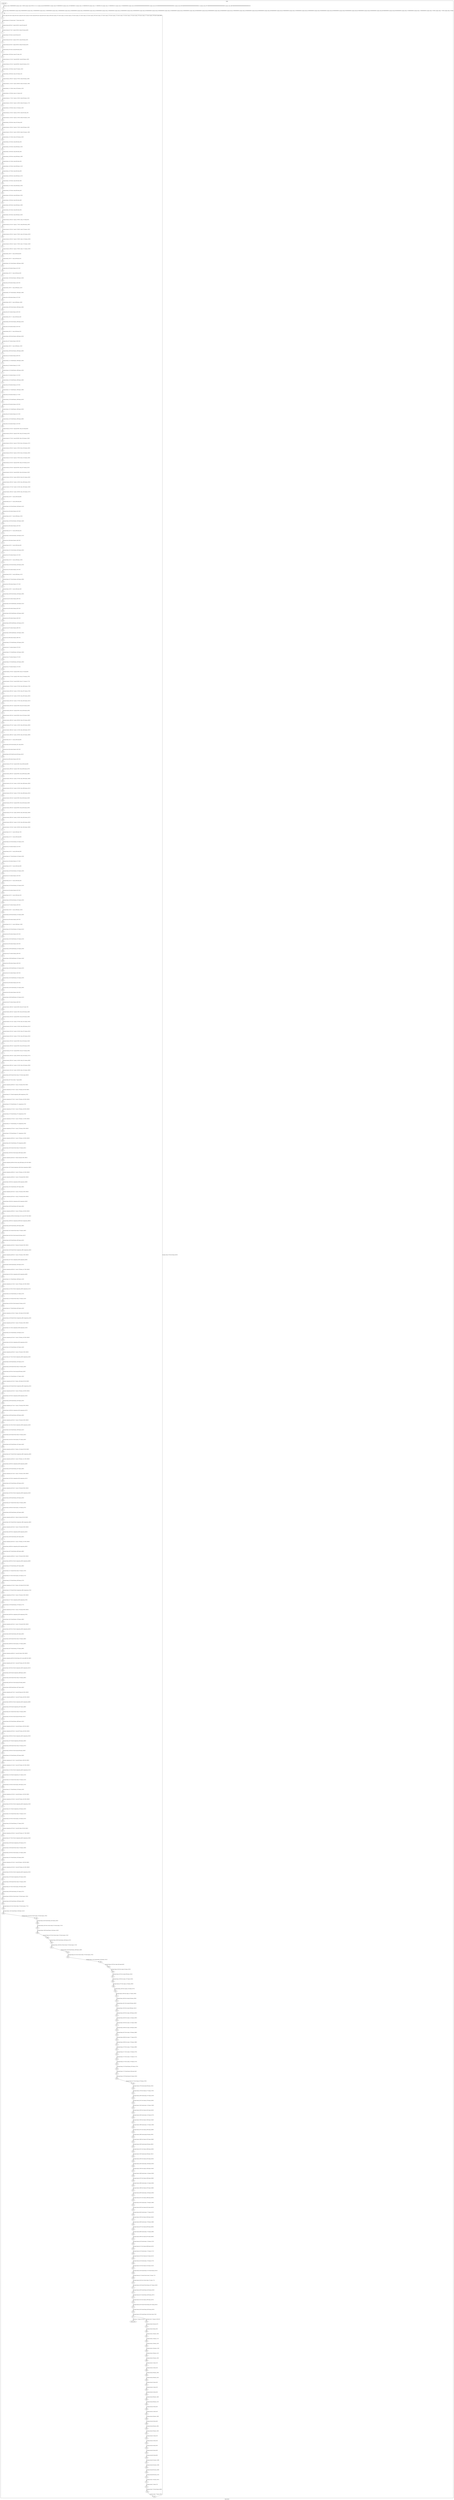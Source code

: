 digraph G {
label="Btor2XCFA";
subgraph cluster_0 {
label="main";
main_init[];
l1[];
l3[];
l4[];
l5[];
l6[];
l7[];
l8[];
l9[];
l10[];
l11[];
l12[];
l13[];
l14[];
l15[];
l16[];
l17[];
l18[];
l19[];
l20[];
l21[];
l22[];
l23[];
l24[];
l25[];
l26[];
l27[];
l28[];
l29[];
l30[];
l31[];
l32[];
l33[];
l34[];
l35[];
l36[];
l37[];
l38[];
l39[];
l40[];
l41[];
l42[];
l43[];
l44[];
l45[];
l46[];
l47[];
l48[];
l49[];
l50[];
l51[];
l52[];
l53[];
l54[];
l55[];
l56[];
l57[];
l58[];
l59[];
l60[];
l61[];
l62[];
l63[];
l64[];
l65[];
l66[];
l67[];
l68[];
l69[];
l70[];
l71[];
l72[];
l73[];
l74[];
l75[];
l76[];
l77[];
l78[];
l79[];
l80[];
l81[];
l82[];
l83[];
l84[];
l85[];
l86[];
l87[];
l88[];
l89[];
l90[];
l91[];
l92[];
l93[];
l94[];
l95[];
l96[];
l97[];
l98[];
l99[];
l100[];
l101[];
l102[];
l103[];
l104[];
l105[];
l106[];
l107[];
l108[];
l109[];
l110[];
l111[];
l112[];
l113[];
l114[];
l115[];
l116[];
l117[];
l118[];
l119[];
l120[];
l121[];
l122[];
l123[];
l124[];
l125[];
l126[];
l127[];
l128[];
l129[];
l130[];
l131[];
l132[];
l133[];
l134[];
l135[];
l136[];
l137[];
l138[];
l139[];
l140[];
l141[];
l142[];
l143[];
l144[];
l145[];
l146[];
l147[];
l148[];
l149[];
l150[];
l151[];
l152[];
l153[];
l154[];
l155[];
l156[];
l157[];
l158[];
l159[];
l160[];
l161[];
l162[];
l163[];
l164[];
l165[];
l166[];
l167[];
l168[];
l169[];
l170[];
l171[];
l172[];
l173[];
l174[];
l175[];
l176[];
l177[];
l178[];
l179[];
l180[];
l181[];
l182[];
l183[];
l184[];
l185[];
l186[];
l187[];
l188[];
l189[];
l190[];
l191[];
l192[];
l193[];
l194[];
l195[];
l196[];
l197[];
l198[];
l199[];
l200[];
l201[];
l202[];
l203[];
l204[];
l205[];
l206[];
l207[];
l208[];
l209[];
l210[];
l211[];
l212[];
l213[];
l214[];
l215[];
l216[];
l217[];
l218[];
l219[];
l220[];
l221[];
l222[];
l223[];
l224[];
l225[];
l226[];
l227[];
l228[];
l229[];
l230[];
l231[];
l232[];
l233[];
l234[];
l235[];
l236[];
l237[];
l238[];
l239[];
l240[];
l241[];
l242[];
l243[];
l244[];
l245[];
l246[];
l247[];
l248[];
l249[];
l250[];
l251[];
l252[];
l253[];
l254[];
l255[];
l256[];
l257[];
l258[];
l259[];
l260[];
l261[];
l262[];
l263[];
l264[];
l265[];
l266[];
l267[];
l268[];
l269[];
l270[];
l271[];
l272[];
l273[];
l274[];
l275[];
l276[];
l277[];
l278[];
l279[];
l280[];
l281[];
l282[];
l283[];
l284[];
l285[];
l286[];
l287[];
l288[];
l289[];
l290[];
l291[];
l292[];
l293[];
l294[];
l295[];
l296[];
l297[];
l298[];
l299[];
l300[];
l301[];
l302[];
l303[];
l304[];
l305[];
l306[];
l307[];
l308[];
l309[];
l310[];
l311[];
l312[];
l313[];
l314[];
l315[];
l316[];
l317[];
l318[];
l319[];
l320[];
l321[];
l322[];
l323[];
l324[];
l325[];
l326[];
l327[];
l328[];
l329[];
l330[];
l331[];
l332[];
l333[];
l334[];
l335[];
l336[];
l337[];
l338[];
l339[];
l340[];
l341[];
l342[];
l343[];
l344[];
l345[];
l346[];
l347[];
l348[];
l349[];
l350[];
l351[];
l352[];
l353[];
l354[];
l355[];
l356[];
l357[];
l358[];
l359[];
l360[];
l361[];
l362[];
l363[];
l364[];
l365[];
l366[];
l367[];
l368[];
l369[];
l370[];
l371[];
l372[];
l373[];
l374[];
l375[];
l376[];
l377[];
l378[];
l379[];
l380[];
l381[];
l382[];
l383[];
l384[];
l385[];
l386[];
l387[];
l388[];
l389[];
l390[];
l391[];
l392[];
l393[];
l394[];
l395[];
l396[];
l397[];
l398[];
l399[];
l400[];
l401[];
l402[];
l403[];
l404[];
l405[];
l406[];
l407[];
l408[];
l409[];
l410[];
l411[];
l412[];
l413[];
l414[];
l415[];
l416[];
l417[];
l418[];
l419[];
l420[];
l421[];
l422[];
l423[];
l424[];
l425[];
l426[];
l427[];
l428[];
l429[];
l430[];
l431[];
l432[];
l433[];
l434[];
l435[];
l436[];
l437[];
l438[];
l439[];
l440[];
l441[];
l442[];
l443[];
l444[];
l445[];
l446[];
l447[];
l448[];
l449[];
l450[];
l451[];
l452[];
l453[];
l454[];
l455[];
l456[];
l457[];
l458[];
l459[];
l460[];
l461[];
l462[];
l463[];
l464[];
l465[];
l466[];
l467[];
l468[];
l469[];
l470[];
l471[];
l472[];
l473[];
l474[];
l475[];
l476[];
l477[];
main_error[];
l478[];
l479[];
l480[];
l481[];
l482[];
l483[];
l484[];
l485[];
l486[];
l487[];
l488[];
l489[];
l490[];
l491[];
l492[];
l493[];
l494[];
l495[];
l496[];
l497[];
l498[];
l499[];
l500[];
l501[];
l502[];
l503[];
l504[];
l505[];
l506[];
l507[];
l508[];
l509[];
l510[];
l511[];
l512[];
l513[];
l514[];
main_init -> l1 [label="[(assign const_5 #b00000000),(assign const_74 #b0),(assign const_85 #b11111111),(assign const_89 #b00000001),(assign const_97 #b00000010),(assign const_105 #b00000011),(assign const_113 #b00000100),(assign const_171 #b00000110),(assign const_173 #b00000101),(assign const_179 #b00000000),(assign const_188 #b000000000000000000000000),(assign const_292 #b00000000000000000000000000000001),(assign const_385 #b00000000000000000000000000000011),(assign const_397 #b00000000000000000000000000000000),(assign const_489 #b00000000000000000000000000000010)] "];
l3 -> l4 [label="[(havoc input_83),(havoc input_84),(havoc input_90),(havoc input_91),(havoc input_98),(havoc input_99),(havoc input_106),(havoc input_107),(havoc input_114),(havoc input_115),(havoc input_121),(havoc input_122),(havoc input_126),(havoc input_127),(havoc input_170),(havoc input_172),(havoc input_174),(havoc input_175),(havoc input_176),(havoc input_177),(havoc input_178),(havoc input_364)] "];
l4 -> l5 [label="[(assign binary_81 (bvand state_77 (bvnot state_79)))] "];
l5 -> l6 [label="[(assign ternary_86 (ite (= input_84 #b1) const_85 state_6))] "];
l6 -> l7 [label="[(assign ternary_87 (ite (= input_83 #b1) state_62 ternary_86))] "];
l7 -> l8 [label="[(assign binary_92 (bvxor const_89 state_8))] "];
l8 -> l9 [label="[(assign ternary_93 (ite (= input_91 #b1) const_85 binary_92))] "];
l9 -> l10 [label="[(assign ternary_94 (ite (= input_90 #b1) state_62 ternary_93))] "];
l10 -> l11 [label="[(assign binary_95 (bvxor const_89 ternary_94))] "];
l11 -> l12 [label="[(assign binary_100 (bvxor const_97 state_10))] "];
l12 -> l13 [label="[(assign ternary_101 (ite (= input_99 #b1) const_85 binary_100))] "];
l13 -> l14 [label="[(assign ternary_102 (ite (= input_98 #b1) state_62 ternary_101))] "];
l14 -> l15 [label="[(assign binary_103 (bvxor const_97 ternary_102))] "];
l15 -> l16 [label="[(assign binary_108 (bvxor const_105 state_12))] "];
l16 -> l17 [label="[(assign ternary_109 (ite (= input_107 #b1) const_85 binary_108))] "];
l17 -> l18 [label="[(assign ternary_110 (ite (= input_106 #b1) state_62 ternary_109))] "];
l18 -> l19 [label="[(assign binary_111 (bvxor const_105 ternary_110))] "];
l19 -> l20 [label="[(assign binary_116 (bvxor const_113 state_14))] "];
l20 -> l21 [label="[(assign ternary_117 (ite (= input_115 #b1) const_85 binary_116))] "];
l21 -> l22 [label="[(assign ternary_118 (ite (= input_114 #b1) state_62 ternary_117))] "];
l22 -> l23 [label="[(assign binary_119 (bvxor const_113 ternary_118))] "];
l23 -> l24 [label="[(assign ternary_123 (ite (= input_122 #b1) const_85 state_16))] "];
l24 -> l25 [label="[(assign ternary_124 (ite (= input_121 #b1) state_62 ternary_123))] "];
l25 -> l26 [label="[(assign binary_128 (bvxor const_105 state_18))] "];
l26 -> l27 [label="[(assign ternary_129 (ite (= input_127 #b1) const_85 binary_128))] "];
l27 -> l28 [label="[(assign ternary_130 (ite (= input_126 #b1) state_62 ternary_129))] "];
l28 -> l29 [label="[(assign binary_131 (bvxor const_105 ternary_130))] "];
l29 -> l30 [label="[(assign binary_133 (bvxor const_89 state_20))] "];
l30 -> l31 [label="[(assign binary_134 (bvxor const_89 binary_133))] "];
l31 -> l32 [label="[(assign binary_138 (bvxor const_89 state_26))] "];
l32 -> l33 [label="[(assign binary_139 (bvxor const_89 binary_138))] "];
l33 -> l34 [label="[(assign binary_141 (bvxor const_89 state_28))] "];
l34 -> l35 [label="[(assign binary_142 (bvxor const_89 binary_141))] "];
l35 -> l36 [label="[(assign binary_147 (bvxor const_89 state_36))] "];
l36 -> l37 [label="[(assign binary_148 (bvxor const_89 binary_147))] "];
l37 -> l38 [label="[(assign binary_150 (bvxor const_89 state_38))] "];
l38 -> l39 [label="[(assign binary_151 (bvxor const_89 binary_150))] "];
l39 -> l40 [label="[(assign binary_155 (bvxor const_89 state_44))] "];
l40 -> l41 [label="[(assign binary_156 (bvxor const_89 binary_155))] "];
l41 -> l42 [label="[(assign binary_159 (bvxor const_89 state_48))] "];
l42 -> l43 [label="[(assign binary_160 (bvxor const_89 binary_159))] "];
l43 -> l44 [label="[(assign binary_162 (bvxor const_89 state_50))] "];
l44 -> l45 [label="[(assign binary_163 (bvxor const_89 binary_162))] "];
l45 -> l46 [label="[(assign ternary_180 (ite (= input_178 #b1) const_179 state_62))] "];
l46 -> l47 [label="[(assign ternary_181 (ite (= input_177 #b1) const_89 ternary_180))] "];
l47 -> l48 [label="[(assign ternary_182 (ite (= input_176 #b1) const_97 ternary_181))] "];
l48 -> l49 [label="[(assign ternary_183 (ite (= input_175 #b1) const_105 ternary_182))] "];
l49 -> l50 [label="[(assign ternary_184 (ite (= input_174 #b1) const_113 ternary_183))] "];
l50 -> l51 [label="[(assign ternary_185 (ite (= input_172 #b1) const_173 ternary_184))] "];
l51 -> l52 [label="[(assign ternary_186 (ite (= input_170 #b1) const_171 ternary_185))] "];
l52 -> l53 [label="[(assign binary_189 (++ const_188 state_64))] "];
l53 -> l54 [label="[(assign binary_190 (++ const_188 state_32))] "];
l54 -> l55 [label="[(assign binary_191 (bvsub binary_189 binary_190))] "];
l55 -> l56 [label="[(assign slice_192 (extract binary_191 0 8))] "];
l56 -> l57 [label="[(assign binary_193 (++ const_188 state_30))] "];
l57 -> l58 [label="[(assign binary_194 (bvsub binary_189 binary_193))] "];
l58 -> l59 [label="[(assign slice_195 (extract binary_194 0 8))] "];
l59 -> l60 [label="[(assign binary_196 (++ const_188 binary_141))] "];
l60 -> l61 [label="[(assign binary_197 (bvsub binary_189 binary_196))] "];
l61 -> l62 [label="[(assign slice_198 (extract binary_197 0 8))] "];
l62 -> l63 [label="[(assign binary_199 (++ const_188 binary_138))] "];
l63 -> l64 [label="[(assign binary_200 (bvsub binary_189 binary_199))] "];
l64 -> l65 [label="[(assign slice_201 (extract binary_200 0 8))] "];
l65 -> l66 [label="[(assign binary_202 (++ const_188 state_24))] "];
l66 -> l67 [label="[(assign binary_203 (bvsub binary_189 binary_202))] "];
l67 -> l68 [label="[(assign slice_204 (extract binary_203 0 8))] "];
l68 -> l69 [label="[(assign binary_205 (++ const_188 state_22))] "];
l69 -> l70 [label="[(assign binary_206 (bvsub binary_189 binary_205))] "];
l70 -> l71 [label="[(assign slice_207 (extract binary_206 0 8))] "];
l71 -> l72 [label="[(assign binary_208 (++ const_188 binary_133))] "];
l72 -> l73 [label="[(assign binary_209 (bvsub binary_189 binary_208))] "];
l73 -> l74 [label="[(assign slice_210 (extract binary_209 0 8))] "];
l74 -> l75 [label="[(assign binary_211 (bvadd binary_189 binary_190))] "];
l75 -> l76 [label="[(assign slice_212 (extract binary_211 0 8))] "];
l76 -> l77 [label="[(assign binary_213 (bvadd binary_189 binary_193))] "];
l77 -> l78 [label="[(assign slice_214 (extract binary_213 0 8))] "];
l78 -> l79 [label="[(assign binary_215 (bvadd binary_189 binary_196))] "];
l79 -> l80 [label="[(assign slice_216 (extract binary_215 0 8))] "];
l80 -> l81 [label="[(assign binary_217 (bvadd binary_189 binary_199))] "];
l81 -> l82 [label="[(assign slice_218 (extract binary_217 0 8))] "];
l82 -> l83 [label="[(assign binary_219 (bvadd binary_189 binary_202))] "];
l83 -> l84 [label="[(assign slice_220 (extract binary_219 0 8))] "];
l84 -> l85 [label="[(assign binary_221 (bvadd binary_189 binary_205))] "];
l85 -> l86 [label="[(assign slice_222 (extract binary_221 0 8))] "];
l86 -> l87 [label="[(assign binary_223 (bvadd binary_189 binary_208))] "];
l87 -> l88 [label="[(assign slice_224 (extract binary_223 0 8))] "];
l88 -> l89 [label="[(assign ternary_225 (ite (= input_84 #b1) slice_224 state_64))] "];
l89 -> l90 [label="[(assign ternary_226 (ite (= input_91 #b1) slice_222 ternary_225))] "];
l90 -> l91 [label="[(assign ternary_227 (ite (= input_99 #b1) slice_220 ternary_226))] "];
l91 -> l92 [label="[(assign ternary_228 (ite (= input_107 #b1) slice_218 ternary_227))] "];
l92 -> l93 [label="[(assign ternary_229 (ite (= input_115 #b1) slice_216 ternary_228))] "];
l93 -> l94 [label="[(assign ternary_230 (ite (= input_122 #b1) slice_214 ternary_229))] "];
l94 -> l95 [label="[(assign ternary_231 (ite (= input_127 #b1) slice_212 ternary_230))] "];
l95 -> l96 [label="[(assign ternary_232 (ite (= input_83 #b1) slice_210 ternary_231))] "];
l96 -> l97 [label="[(assign ternary_233 (ite (= input_90 #b1) slice_207 ternary_232))] "];
l97 -> l98 [label="[(assign ternary_234 (ite (= input_98 #b1) slice_204 ternary_233))] "];
l98 -> l99 [label="[(assign ternary_235 (ite (= input_106 #b1) slice_201 ternary_234))] "];
l99 -> l100 [label="[(assign ternary_236 (ite (= input_114 #b1) slice_198 ternary_235))] "];
l100 -> l101 [label="[(assign ternary_237 (ite (= input_121 #b1) slice_195 ternary_236))] "];
l101 -> l102 [label="[(assign ternary_238 (ite (= input_126 #b1) slice_192 ternary_237))] "];
l102 -> l103 [label="[(assign binary_240 (++ const_188 state_66))] "];
l103 -> l104 [label="[(assign binary_241 (++ const_188 state_46))] "];
l104 -> l105 [label="[(assign binary_242 (bvsub binary_240 binary_241))] "];
l105 -> l106 [label="[(assign slice_243 (extract binary_242 0 8))] "];
l106 -> l107 [label="[(assign binary_244 (++ const_188 binary_155))] "];
l107 -> l108 [label="[(assign binary_245 (bvsub binary_240 binary_244))] "];
l108 -> l109 [label="[(assign slice_246 (extract binary_245 0 8))] "];
l109 -> l110 [label="[(assign binary_247 (++ const_188 state_42))] "];
l110 -> l111 [label="[(assign binary_248 (bvsub binary_240 binary_247))] "];
l111 -> l112 [label="[(assign slice_249 (extract binary_248 0 8))] "];
l112 -> l113 [label="[(assign binary_250 (++ const_188 state_40))] "];
l113 -> l114 [label="[(assign binary_251 (bvsub binary_240 binary_250))] "];
l114 -> l115 [label="[(assign slice_252 (extract binary_251 0 8))] "];
l115 -> l116 [label="[(assign binary_253 (++ const_188 binary_150))] "];
l116 -> l117 [label="[(assign binary_254 (bvsub binary_240 binary_253))] "];
l117 -> l118 [label="[(assign slice_255 (extract binary_254 0 8))] "];
l118 -> l119 [label="[(assign binary_256 (++ const_188 binary_147))] "];
l119 -> l120 [label="[(assign binary_257 (bvsub binary_240 binary_256))] "];
l120 -> l121 [label="[(assign slice_258 (extract binary_257 0 8))] "];
l121 -> l122 [label="[(assign binary_259 (++ const_188 state_34))] "];
l122 -> l123 [label="[(assign binary_260 (bvsub binary_240 binary_259))] "];
l123 -> l124 [label="[(assign slice_261 (extract binary_260 0 8))] "];
l124 -> l125 [label="[(assign binary_262 (bvadd binary_240 binary_241))] "];
l125 -> l126 [label="[(assign slice_263 (extract binary_262 0 8))] "];
l126 -> l127 [label="[(assign binary_264 (bvadd binary_240 binary_244))] "];
l127 -> l128 [label="[(assign slice_265 (extract binary_264 0 8))] "];
l128 -> l129 [label="[(assign binary_266 (bvadd binary_240 binary_247))] "];
l129 -> l130 [label="[(assign slice_267 (extract binary_266 0 8))] "];
l130 -> l131 [label="[(assign binary_268 (bvadd binary_240 binary_250))] "];
l131 -> l132 [label="[(assign slice_269 (extract binary_268 0 8))] "];
l132 -> l133 [label="[(assign binary_270 (bvadd binary_240 binary_253))] "];
l133 -> l134 [label="[(assign slice_271 (extract binary_270 0 8))] "];
l134 -> l135 [label="[(assign binary_272 (bvadd binary_240 binary_256))] "];
l135 -> l136 [label="[(assign slice_273 (extract binary_272 0 8))] "];
l136 -> l137 [label="[(assign binary_274 (bvadd binary_240 binary_259))] "];
l137 -> l138 [label="[(assign slice_275 (extract binary_274 0 8))] "];
l138 -> l139 [label="[(assign ternary_276 (ite (= input_84 #b1) slice_275 state_66))] "];
l139 -> l140 [label="[(assign ternary_277 (ite (= input_91 #b1) slice_273 ternary_276))] "];
l140 -> l141 [label="[(assign ternary_278 (ite (= input_99 #b1) slice_271 ternary_277))] "];
l141 -> l142 [label="[(assign ternary_279 (ite (= input_107 #b1) slice_269 ternary_278))] "];
l142 -> l143 [label="[(assign ternary_280 (ite (= input_115 #b1) slice_267 ternary_279))] "];
l143 -> l144 [label="[(assign ternary_281 (ite (= input_122 #b1) slice_265 ternary_280))] "];
l144 -> l145 [label="[(assign ternary_282 (ite (= input_127 #b1) slice_263 ternary_281))] "];
l145 -> l146 [label="[(assign ternary_283 (ite (= input_83 #b1) slice_261 ternary_282))] "];
l146 -> l147 [label="[(assign ternary_284 (ite (= input_90 #b1) slice_258 ternary_283))] "];
l147 -> l148 [label="[(assign ternary_285 (ite (= input_98 #b1) slice_255 ternary_284))] "];
l148 -> l149 [label="[(assign ternary_286 (ite (= input_106 #b1) slice_252 ternary_285))] "];
l149 -> l150 [label="[(assign ternary_287 (ite (= input_114 #b1) slice_249 ternary_286))] "];
l150 -> l151 [label="[(assign ternary_288 (ite (= input_121 #b1) slice_246 ternary_287))] "];
l151 -> l152 [label="[(assign ternary_289 (ite (= input_126 #b1) slice_243 ternary_288))] "];
l152 -> l153 [label="[(assign binary_291 (++ const_188 state_68))] "];
l153 -> l154 [label="[(assign binary_293 (bvsub binary_291 const_292))] "];
l154 -> l155 [label="[(assign slice_294 (extract binary_293 0 8))] "];
l155 -> l156 [label="[(assign binary_295 (bvadd const_292 binary_291))] "];
l156 -> l157 [label="[(assign slice_296 (extract binary_295 0 8))] "];
l157 -> l158 [label="[(assign ternary_297 (ite (= input_84 #b1) slice_296 state_68))] "];
l158 -> l159 [label="[(assign ternary_298 (ite (= input_91 #b1) slice_296 ternary_297))] "];
l159 -> l160 [label="[(assign ternary_299 (ite (= input_99 #b1) slice_296 ternary_298))] "];
l160 -> l161 [label="[(assign ternary_300 (ite (= input_107 #b1) slice_296 ternary_299))] "];
l161 -> l162 [label="[(assign ternary_301 (ite (= input_115 #b1) slice_296 ternary_300))] "];
l162 -> l163 [label="[(assign ternary_302 (ite (= input_122 #b1) slice_296 ternary_301))] "];
l163 -> l164 [label="[(assign ternary_303 (ite (= input_127 #b1) slice_296 ternary_302))] "];
l164 -> l165 [label="[(assign ternary_304 (ite (= input_83 #b1) slice_294 ternary_303))] "];
l165 -> l166 [label="[(assign ternary_305 (ite (= input_90 #b1) slice_294 ternary_304))] "];
l166 -> l167 [label="[(assign ternary_306 (ite (= input_98 #b1) slice_294 ternary_305))] "];
l167 -> l168 [label="[(assign ternary_307 (ite (= input_106 #b1) slice_294 ternary_306))] "];
l168 -> l169 [label="[(assign ternary_308 (ite (= input_114 #b1) slice_294 ternary_307))] "];
l169 -> l170 [label="[(assign ternary_309 (ite (= input_121 #b1) slice_294 ternary_308))] "];
l170 -> l171 [label="[(assign ternary_310 (ite (= input_126 #b1) slice_294 ternary_309))] "];
l171 -> l172 [label="[(assign binary_312 (++ const_188 state_70))] "];
l172 -> l173 [label="[(assign binary_313 (++ const_188 state_60))] "];
l173 -> l174 [label="[(assign binary_314 (bvsub binary_312 binary_313))] "];
l174 -> l175 [label="[(assign slice_315 (extract binary_314 0 8))] "];
l175 -> l176 [label="[(assign binary_316 (++ const_188 state_58))] "];
l176 -> l177 [label="[(assign binary_317 (bvsub binary_312 binary_316))] "];
l177 -> l178 [label="[(assign slice_318 (extract binary_317 0 8))] "];
l178 -> l179 [label="[(assign binary_319 (++ const_188 state_56))] "];
l179 -> l180 [label="[(assign binary_320 (bvsub binary_312 binary_319))] "];
l180 -> l181 [label="[(assign slice_321 (extract binary_320 0 8))] "];
l181 -> l182 [label="[(assign binary_322 (++ const_188 state_54))] "];
l182 -> l183 [label="[(assign binary_323 (bvsub binary_312 binary_322))] "];
l183 -> l184 [label="[(assign slice_324 (extract binary_323 0 8))] "];
l184 -> l185 [label="[(assign binary_325 (++ const_188 state_52))] "];
l185 -> l186 [label="[(assign binary_326 (bvsub binary_312 binary_325))] "];
l186 -> l187 [label="[(assign slice_327 (extract binary_326 0 8))] "];
l187 -> l188 [label="[(assign binary_328 (++ const_188 binary_162))] "];
l188 -> l189 [label="[(assign binary_329 (bvsub binary_312 binary_328))] "];
l189 -> l190 [label="[(assign slice_330 (extract binary_329 0 8))] "];
l190 -> l191 [label="[(assign binary_331 (++ const_188 binary_159))] "];
l191 -> l192 [label="[(assign binary_332 (bvsub binary_312 binary_331))] "];
l192 -> l193 [label="[(assign slice_333 (extract binary_332 0 8))] "];
l193 -> l194 [label="[(assign binary_334 (bvadd binary_312 binary_313))] "];
l194 -> l195 [label="[(assign slice_335 (extract binary_334 0 8))] "];
l195 -> l196 [label="[(assign binary_336 (bvadd binary_312 binary_316))] "];
l196 -> l197 [label="[(assign slice_337 (extract binary_336 0 8))] "];
l197 -> l198 [label="[(assign binary_338 (bvadd binary_312 binary_319))] "];
l198 -> l199 [label="[(assign slice_339 (extract binary_338 0 8))] "];
l199 -> l200 [label="[(assign binary_340 (bvadd binary_312 binary_322))] "];
l200 -> l201 [label="[(assign slice_341 (extract binary_340 0 8))] "];
l201 -> l202 [label="[(assign binary_342 (bvadd binary_312 binary_325))] "];
l202 -> l203 [label="[(assign slice_343 (extract binary_342 0 8))] "];
l203 -> l204 [label="[(assign binary_344 (bvadd binary_312 binary_328))] "];
l204 -> l205 [label="[(assign slice_345 (extract binary_344 0 8))] "];
l205 -> l206 [label="[(assign binary_346 (bvadd binary_312 binary_331))] "];
l206 -> l207 [label="[(assign slice_347 (extract binary_346 0 8))] "];
l207 -> l208 [label="[(assign ternary_348 (ite (= input_84 #b1) slice_347 state_70))] "];
l208 -> l209 [label="[(assign ternary_349 (ite (= input_91 #b1) slice_345 ternary_348))] "];
l209 -> l210 [label="[(assign ternary_350 (ite (= input_99 #b1) slice_343 ternary_349))] "];
l210 -> l211 [label="[(assign ternary_351 (ite (= input_107 #b1) slice_341 ternary_350))] "];
l211 -> l212 [label="[(assign ternary_352 (ite (= input_115 #b1) slice_339 ternary_351))] "];
l212 -> l213 [label="[(assign ternary_353 (ite (= input_122 #b1) slice_337 ternary_352))] "];
l213 -> l214 [label="[(assign ternary_354 (ite (= input_127 #b1) slice_335 ternary_353))] "];
l214 -> l215 [label="[(assign ternary_355 (ite (= input_83 #b1) slice_333 ternary_354))] "];
l215 -> l216 [label="[(assign ternary_356 (ite (= input_90 #b1) slice_330 ternary_355))] "];
l216 -> l217 [label="[(assign ternary_357 (ite (= input_98 #b1) slice_327 ternary_356))] "];
l217 -> l218 [label="[(assign ternary_358 (ite (= input_106 #b1) slice_324 ternary_357))] "];
l218 -> l219 [label="[(assign ternary_359 (ite (= input_114 #b1) slice_321 ternary_358))] "];
l219 -> l220 [label="[(assign ternary_360 (ite (= input_121 #b1) slice_318 ternary_359))] "];
l220 -> l221 [label="[(assign ternary_361 (ite (= input_126 #b1) slice_315 ternary_360))] "];
l221 -> l222 [label="[(assign binary_365 (bvand (bvnot state_75) (bvnot input_364)))] "];
l222 -> l223 [label="[(assign binary_367 (bvor state_77 input_364))] "];
l223 -> l224 [label="[(assign comparison_369 (ite (= const_179 state_6) #b1 #b0))] "];
l224 -> l225 [label="[(assign comparison_370 (ite (= const_179 binary_92) #b1 #b0))] "];
l225 -> l226 [label="[(assign binary_371 (bvand comparison_369 comparison_370))] "];
l226 -> l227 [label="[(assign comparison_372 (ite (= const_179 binary_100) #b1 #b0))] "];
l227 -> l228 [label="[(assign binary_373 (bvand binary_371 comparison_372))] "];
l228 -> l229 [label="[(assign comparison_374 (ite (= const_179 binary_108) #b1 #b0))] "];
l229 -> l230 [label="[(assign binary_375 (bvand binary_373 comparison_374))] "];
l230 -> l231 [label="[(assign comparison_376 (ite (= const_179 binary_116) #b1 #b0))] "];
l231 -> l232 [label="[(assign binary_377 (bvand binary_375 comparison_376))] "];
l232 -> l233 [label="[(assign comparison_378 (ite (= const_179 state_16) #b1 #b0))] "];
l233 -> l234 [label="[(assign binary_379 (bvand binary_377 comparison_378))] "];
l234 -> l235 [label="[(assign comparison_380 (ite (= const_179 binary_128) #b1 #b0))] "];
l235 -> l236 [label="[(assign binary_381 (bvand binary_379 comparison_380))] "];
l236 -> l237 [label="[(assign binary_382 (bvand (bvnot state_75) binary_381))] "];
l237 -> l238 [label="[(assign binary_383 (bvor (bvnot input_364) binary_382))] "];
l238 -> l239 [label="[(assign comparison_384 (ite (= state_6 state_62) #b1 #b0))] "];
l239 -> l240 [label="[(assign comparison_386 (ite (bvule const_385 binary_291) #b1 #b0))] "];
l240 -> l241 [label="[(assign binary_387 (bvand comparison_384 (bvnot comparison_386)))] "];
l241 -> l242 [label="[(assign comparison_388 (ite (= const_179 binary_133) #b1 #b0))] "];
l242 -> l243 [label="[(assign comparison_389 (ite (= const_179 state_66) #b1 #b0))] "];
l243 -> l244 [label="[(assign binary_390 (bvor comparison_388 comparison_389))] "];
l244 -> l245 [label="[(assign binary_391 (bvand binary_387 binary_390))] "];
l245 -> l246 [label="[(assign comparison_392 (ite (= const_179 state_34) #b1 #b0))] "];
l246 -> l247 [label="[(assign comparison_393 (ite (= const_179 state_64) #b1 #b0))] "];
l247 -> l248 [label="[(assign binary_394 (bvor comparison_392 comparison_393))] "];
l248 -> l249 [label="[(assign binary_395 (bvand binary_391 binary_394))] "];
l249 -> l250 [label="[(assign comparison_396 (ite (= const_179 binary_159) #b1 #b0))] "];
l250 -> l251 [label="[(assign comparison_398 (ite (bvule binary_291 const_397) #b1 #b0))] "];
l251 -> l252 [label="[(assign binary_399 (bvor comparison_396 (bvnot comparison_398)))] "];
l252 -> l253 [label="[(assign binary_400 (bvand binary_395 binary_399))] "];
l253 -> l254 [label="[(assign binary_401 (bvand (bvnot state_75) binary_400))] "];
l254 -> l255 [label="[(assign binary_402 (bvor (bvnot input_84) binary_401))] "];
l255 -> l256 [label="[(assign binary_403 (bvand binary_383 binary_402))] "];
l256 -> l257 [label="[(assign comparison_404 (ite (= binary_92 state_62) #b1 #b0))] "];
l257 -> l258 [label="[(assign binary_405 (bvand (bvnot comparison_386) comparison_404))] "];
l258 -> l259 [label="[(assign comparison_406 (ite (= const_179 state_22) #b1 #b0))] "];
l259 -> l260 [label="[(assign binary_407 (bvor comparison_389 comparison_406))] "];
l260 -> l261 [label="[(assign binary_408 (bvand binary_405 binary_407))] "];
l261 -> l262 [label="[(assign comparison_409 (ite (= const_179 binary_147) #b1 #b0))] "];
l262 -> l263 [label="[(assign binary_410 (bvor comparison_393 comparison_409))] "];
l263 -> l264 [label="[(assign binary_411 (bvand binary_408 binary_410))] "];
l264 -> l265 [label="[(assign comparison_412 (ite (= const_179 binary_162) #b1 #b0))] "];
l265 -> l266 [label="[(assign binary_413 (bvor (bvnot comparison_398) comparison_412))] "];
l266 -> l267 [label="[(assign binary_414 (bvand binary_411 binary_413))] "];
l267 -> l268 [label="[(assign binary_415 (bvand (bvnot state_75) binary_414))] "];
l268 -> l269 [label="[(assign binary_416 (bvor (bvnot input_91) binary_415))] "];
l269 -> l270 [label="[(assign binary_417 (bvand binary_403 binary_416))] "];
l270 -> l271 [label="[(assign comparison_418 (ite (= binary_100 state_62) #b1 #b0))] "];
l271 -> l272 [label="[(assign binary_419 (bvand (bvnot comparison_386) comparison_418))] "];
l272 -> l273 [label="[(assign comparison_420 (ite (= const_179 state_24) #b1 #b0))] "];
l273 -> l274 [label="[(assign binary_421 (bvor comparison_389 comparison_420))] "];
l274 -> l275 [label="[(assign binary_422 (bvand binary_419 binary_421))] "];
l275 -> l276 [label="[(assign comparison_423 (ite (= const_179 binary_150) #b1 #b0))] "];
l276 -> l277 [label="[(assign binary_424 (bvor comparison_393 comparison_423))] "];
l277 -> l278 [label="[(assign binary_425 (bvand binary_422 binary_424))] "];
l278 -> l279 [label="[(assign comparison_426 (ite (= const_179 state_52) #b1 #b0))] "];
l279 -> l280 [label="[(assign binary_427 (bvor (bvnot comparison_398) comparison_426))] "];
l280 -> l281 [label="[(assign binary_428 (bvand binary_425 binary_427))] "];
l281 -> l282 [label="[(assign binary_429 (bvand (bvnot state_75) binary_428))] "];
l282 -> l283 [label="[(assign binary_430 (bvor (bvnot input_99) binary_429))] "];
l283 -> l284 [label="[(assign binary_431 (bvand binary_417 binary_430))] "];
l284 -> l285 [label="[(assign comparison_432 (ite (= binary_108 state_62) #b1 #b0))] "];
l285 -> l286 [label="[(assign binary_433 (bvand (bvnot comparison_386) comparison_432))] "];
l286 -> l287 [label="[(assign comparison_434 (ite (= const_179 binary_138) #b1 #b0))] "];
l287 -> l288 [label="[(assign binary_435 (bvor comparison_389 comparison_434))] "];
l288 -> l289 [label="[(assign binary_436 (bvand binary_433 binary_435))] "];
l289 -> l290 [label="[(assign comparison_437 (ite (= const_179 state_40) #b1 #b0))] "];
l290 -> l291 [label="[(assign binary_438 (bvor comparison_393 comparison_437))] "];
l291 -> l292 [label="[(assign binary_439 (bvand binary_436 binary_438))] "];
l292 -> l293 [label="[(assign comparison_440 (ite (= const_179 state_54) #b1 #b0))] "];
l293 -> l294 [label="[(assign binary_441 (bvor (bvnot comparison_398) comparison_440))] "];
l294 -> l295 [label="[(assign binary_442 (bvand binary_439 binary_441))] "];
l295 -> l296 [label="[(assign binary_443 (bvand (bvnot state_75) binary_442))] "];
l296 -> l297 [label="[(assign binary_444 (bvor (bvnot input_107) binary_443))] "];
l297 -> l298 [label="[(assign binary_445 (bvand binary_431 binary_444))] "];
l298 -> l299 [label="[(assign comparison_446 (ite (= binary_116 state_62) #b1 #b0))] "];
l299 -> l300 [label="[(assign binary_447 (bvand (bvnot comparison_386) comparison_446))] "];
l300 -> l301 [label="[(assign comparison_448 (ite (= const_179 binary_141) #b1 #b0))] "];
l301 -> l302 [label="[(assign binary_449 (bvor comparison_389 comparison_448))] "];
l302 -> l303 [label="[(assign binary_450 (bvand binary_447 binary_449))] "];
l303 -> l304 [label="[(assign comparison_451 (ite (= const_179 state_42) #b1 #b0))] "];
l304 -> l305 [label="[(assign binary_452 (bvor comparison_393 comparison_451))] "];
l305 -> l306 [label="[(assign binary_453 (bvand binary_450 binary_452))] "];
l306 -> l307 [label="[(assign comparison_454 (ite (= const_179 state_56) #b1 #b0))] "];
l307 -> l308 [label="[(assign binary_455 (bvor (bvnot comparison_398) comparison_454))] "];
l308 -> l309 [label="[(assign binary_456 (bvand binary_453 binary_455))] "];
l309 -> l310 [label="[(assign binary_457 (bvand (bvnot state_75) binary_456))] "];
l310 -> l311 [label="[(assign binary_458 (bvor (bvnot input_115) binary_457))] "];
l311 -> l312 [label="[(assign binary_459 (bvand binary_445 binary_458))] "];
l312 -> l313 [label="[(assign comparison_460 (ite (= state_16 state_62) #b1 #b0))] "];
l313 -> l314 [label="[(assign binary_461 (bvand (bvnot comparison_386) comparison_460))] "];
l314 -> l315 [label="[(assign comparison_462 (ite (= const_179 state_30) #b1 #b0))] "];
l315 -> l316 [label="[(assign binary_463 (bvor comparison_389 comparison_462))] "];
l316 -> l317 [label="[(assign binary_464 (bvand binary_461 binary_463))] "];
l317 -> l318 [label="[(assign comparison_465 (ite (= const_179 binary_155) #b1 #b0))] "];
l318 -> l319 [label="[(assign binary_466 (bvor comparison_393 comparison_465))] "];
l319 -> l320 [label="[(assign binary_467 (bvand binary_464 binary_466))] "];
l320 -> l321 [label="[(assign comparison_468 (ite (= const_179 state_58) #b1 #b0))] "];
l321 -> l322 [label="[(assign binary_469 (bvor (bvnot comparison_398) comparison_468))] "];
l322 -> l323 [label="[(assign binary_470 (bvand binary_467 binary_469))] "];
l323 -> l324 [label="[(assign binary_471 (bvand (bvnot state_75) binary_470))] "];
l324 -> l325 [label="[(assign binary_472 (bvor (bvnot input_122) binary_471))] "];
l325 -> l326 [label="[(assign binary_473 (bvand binary_459 binary_472))] "];
l326 -> l327 [label="[(assign comparison_474 (ite (= binary_128 state_62) #b1 #b0))] "];
l327 -> l328 [label="[(assign binary_475 (bvand (bvnot comparison_386) comparison_474))] "];
l328 -> l329 [label="[(assign comparison_476 (ite (= const_179 state_32) #b1 #b0))] "];
l329 -> l330 [label="[(assign binary_477 (bvor comparison_389 comparison_476))] "];
l330 -> l331 [label="[(assign binary_478 (bvand binary_475 binary_477))] "];
l331 -> l332 [label="[(assign comparison_479 (ite (= const_179 state_46) #b1 #b0))] "];
l332 -> l333 [label="[(assign binary_480 (bvor comparison_393 comparison_479))] "];
l333 -> l334 [label="[(assign binary_481 (bvand binary_478 binary_480))] "];
l334 -> l335 [label="[(assign comparison_482 (ite (= const_179 state_60) #b1 #b0))] "];
l335 -> l336 [label="[(assign binary_483 (bvor (bvnot comparison_398) comparison_482))] "];
l336 -> l337 [label="[(assign binary_484 (bvand binary_481 binary_483))] "];
l337 -> l338 [label="[(assign binary_485 (bvand (bvnot state_75) binary_484))] "];
l338 -> l339 [label="[(assign binary_486 (bvor (bvnot input_127) binary_485))] "];
l339 -> l340 [label="[(assign binary_487 (bvand binary_473 binary_486))] "];
l340 -> l341 [label="[(assign comparison_488 (ite (= const_85 state_6) #b1 #b0))] "];
l341 -> l342 [label="[(assign comparison_490 (ite (bvule binary_291 const_489) #b1 #b0))] "];
l342 -> l343 [label="[(assign comparison_491 (ite (= const_397 binary_332) #b1 #b0))] "];
l343 -> l344 [label="[(assign binary_492 (bvor (bvnot comparison_490) comparison_491))] "];
l344 -> l345 [label="[(assign binary_493 (bvand comparison_488 binary_492))] "];
l345 -> l346 [label="[(assign binary_494 (bvand (bvnot state_75) binary_493))] "];
l346 -> l347 [label="[(assign binary_495 (bvor (bvnot input_83) binary_494))] "];
l347 -> l348 [label="[(assign binary_496 (bvand binary_487 binary_495))] "];
l348 -> l349 [label="[(assign comparison_497 (ite (= const_85 binary_92) #b1 #b0))] "];
l349 -> l350 [label="[(assign comparison_498 (ite (= const_397 binary_329) #b1 #b0))] "];
l350 -> l351 [label="[(assign binary_499 (bvor (bvnot comparison_490) comparison_498))] "];
l351 -> l352 [label="[(assign binary_500 (bvand comparison_497 binary_499))] "];
l352 -> l353 [label="[(assign binary_501 (bvand (bvnot state_75) binary_500))] "];
l353 -> l354 [label="[(assign binary_502 (bvor (bvnot input_90) binary_501))] "];
l354 -> l355 [label="[(assign binary_503 (bvand binary_496 binary_502))] "];
l355 -> l356 [label="[(assign comparison_504 (ite (= const_85 binary_100) #b1 #b0))] "];
l356 -> l357 [label="[(assign comparison_505 (ite (= const_397 binary_326) #b1 #b0))] "];
l357 -> l358 [label="[(assign binary_506 (bvor (bvnot comparison_490) comparison_505))] "];
l358 -> l359 [label="[(assign binary_507 (bvand comparison_504 binary_506))] "];
l359 -> l360 [label="[(assign binary_508 (bvand (bvnot state_75) binary_507))] "];
l360 -> l361 [label="[(assign binary_509 (bvor (bvnot input_98) binary_508))] "];
l361 -> l362 [label="[(assign binary_510 (bvand binary_503 binary_509))] "];
l362 -> l363 [label="[(assign comparison_511 (ite (= const_85 binary_108) #b1 #b0))] "];
l363 -> l364 [label="[(assign comparison_512 (ite (= const_397 binary_323) #b1 #b0))] "];
l364 -> l365 [label="[(assign binary_513 (bvor (bvnot comparison_490) comparison_512))] "];
l365 -> l366 [label="[(assign binary_514 (bvand comparison_511 binary_513))] "];
l366 -> l367 [label="[(assign binary_515 (bvand (bvnot state_75) binary_514))] "];
l367 -> l368 [label="[(assign binary_516 (bvor (bvnot input_106) binary_515))] "];
l368 -> l369 [label="[(assign binary_517 (bvand binary_510 binary_516))] "];
l369 -> l370 [label="[(assign comparison_518 (ite (= const_85 binary_116) #b1 #b0))] "];
l370 -> l371 [label="[(assign comparison_519 (ite (= const_397 binary_320) #b1 #b0))] "];
l371 -> l372 [label="[(assign binary_520 (bvor (bvnot comparison_490) comparison_519))] "];
l372 -> l373 [label="[(assign binary_521 (bvand comparison_518 binary_520))] "];
l373 -> l374 [label="[(assign binary_522 (bvand (bvnot state_75) binary_521))] "];
l374 -> l375 [label="[(assign binary_523 (bvor (bvnot input_114) binary_522))] "];
l375 -> l376 [label="[(assign binary_524 (bvand binary_517 binary_523))] "];
l376 -> l377 [label="[(assign comparison_525 (ite (= const_85 state_16) #b1 #b0))] "];
l377 -> l378 [label="[(assign comparison_526 (ite (= const_397 binary_317) #b1 #b0))] "];
l378 -> l379 [label="[(assign binary_527 (bvor (bvnot comparison_490) comparison_526))] "];
l379 -> l380 [label="[(assign binary_528 (bvand comparison_525 binary_527))] "];
l380 -> l381 [label="[(assign binary_529 (bvand (bvnot state_75) binary_528))] "];
l381 -> l382 [label="[(assign binary_530 (bvor (bvnot input_121) binary_529))] "];
l382 -> l383 [label="[(assign binary_531 (bvand binary_524 binary_530))] "];
l383 -> l384 [label="[(assign comparison_532 (ite (= const_85 binary_128) #b1 #b0))] "];
l384 -> l385 [label="[(assign comparison_533 (ite (= const_397 binary_314) #b1 #b0))] "];
l385 -> l386 [label="[(assign binary_534 (bvor (bvnot comparison_490) comparison_533))] "];
l386 -> l387 [label="[(assign binary_535 (bvand comparison_532 binary_534))] "];
l387 -> l388 [label="[(assign binary_536 (bvand (bvnot state_75) binary_535))] "];
l388 -> l389 [label="[(assign binary_537 (bvor (bvnot input_126) binary_536))] "];
l389 -> l390 [label="[(assign binary_538 (bvand binary_531 binary_537))] "];
l390 -> l391 [label="[(assign binary_539 (bvor (bvnot state_75) (bvnot input_178)))] "];
l391 -> l392 [label="[(assign binary_540 (bvand binary_538 binary_539))] "];
l392 -> l393 [label="[(assign binary_541 (bvor (bvnot state_75) (bvnot input_177)))] "];
l393 -> l394 [label="[(assign binary_542 (bvand binary_540 binary_541))] "];
l394 -> l395 [label="[(assign binary_543 (bvor (bvnot state_75) (bvnot input_176)))] "];
l395 -> l396 [label="[(assign binary_544 (bvand binary_542 binary_543))] "];
l396 -> l397 [label="[(assign binary_545 (bvor (bvnot state_75) (bvnot input_175)))] "];
l397 -> l398 [label="[(assign binary_546 (bvand binary_544 binary_545))] "];
l398 -> l399 [label="[(assign binary_547 (bvor (bvnot state_75) (bvnot input_174)))] "];
l399 -> l400 [label="[(assign binary_548 (bvand binary_546 binary_547))] "];
l400 -> l401 [label="[(assign binary_549 (bvor (bvnot state_75) (bvnot input_172)))] "];
l401 -> l402 [label="[(assign binary_550 (bvand binary_548 binary_549))] "];
l402 -> l403 [label="[(assign binary_551 (bvor (bvnot state_75) (bvnot input_170)))] "];
l403 -> l404 [label="[(assign binary_552 (bvand binary_550 binary_551))] "];
l404 -> l405 [label="[(assign binary_553 (bvor input_364 input_84))] "];
l405 -> l406 [label="[(assign binary_554 (bvor input_91 binary_553))] "];
l406 -> l407 [label="[(assign binary_555 (bvor input_99 binary_554))] "];
l407 -> l408 [label="[(assign binary_556 (bvor input_107 binary_555))] "];
l408 -> l409 [label="[(assign binary_557 (bvor input_115 binary_556))] "];
l409 -> l410 [label="[(assign binary_558 (bvor input_122 binary_557))] "];
l410 -> l411 [label="[(assign binary_559 (bvor input_127 binary_558))] "];
l411 -> l412 [label="[(assign binary_560 (bvor input_83 binary_559))] "];
l412 -> l413 [label="[(assign binary_561 (bvor input_90 binary_560))] "];
l413 -> l414 [label="[(assign binary_562 (bvor input_98 binary_561))] "];
l414 -> l415 [label="[(assign binary_563 (bvor input_106 binary_562))] "];
l415 -> l416 [label="[(assign binary_564 (bvor input_114 binary_563))] "];
l416 -> l417 [label="[(assign binary_565 (bvor input_121 binary_564))] "];
l417 -> l418 [label="[(assign binary_566 (bvor input_126 binary_565))] "];
l418 -> l419 [label="[(assign binary_567 (bvor input_178 binary_566))] "];
l419 -> l420 [label="[(assign binary_568 (bvor input_177 binary_567))] "];
l420 -> l421 [label="[(assign binary_569 (bvor input_176 binary_568))] "];
l421 -> l422 [label="[(assign binary_570 (bvor input_175 binary_569))] "];
l422 -> l423 [label="[(assign binary_571 (bvor input_174 binary_570))] "];
l423 -> l424 [label="[(assign binary_572 (bvor input_172 binary_571))] "];
l424 -> l425 [label="[(assign binary_573 (bvor input_170 binary_572))] "];
l425 -> l426 [label="[(assign binary_574 (bvand binary_552 binary_573))] "];
l426 -> l427 [label="[(assign binary_575 (bvand input_364 input_84))] "];
l427 -> l428 [label="[(assign binary_576 (bvand input_91 binary_553))] "];
l428 -> l429 [label="[(assign binary_577 (bvor binary_575 binary_576))] "];
l429 -> l430 [label="[(assign binary_578 (bvand input_99 binary_554))] "];
l430 -> l431 [label="[(assign binary_579 (bvor binary_577 binary_578))] "];
l431 -> l432 [label="[(assign binary_580 (bvand input_107 binary_555))] "];
l432 -> l433 [label="[(assign binary_581 (bvor binary_579 binary_580))] "];
l433 -> l434 [label="[(assign binary_582 (bvand input_115 binary_556))] "];
l434 -> l435 [label="[(assign binary_583 (bvor binary_581 binary_582))] "];
l435 -> l436 [label="[(assign binary_584 (bvand input_122 binary_557))] "];
l436 -> l437 [label="[(assign binary_585 (bvor binary_583 binary_584))] "];
l437 -> l438 [label="[(assign binary_586 (bvand input_127 binary_558))] "];
l438 -> l439 [label="[(assign binary_587 (bvor binary_585 binary_586))] "];
l439 -> l440 [label="[(assign binary_588 (bvand input_83 binary_559))] "];
l440 -> l441 [label="[(assign binary_589 (bvor binary_587 binary_588))] "];
l441 -> l442 [label="[(assign binary_590 (bvand input_90 binary_560))] "];
l442 -> l443 [label="[(assign binary_591 (bvor binary_589 binary_590))] "];
l443 -> l444 [label="[(assign binary_592 (bvand input_98 binary_561))] "];
l444 -> l445 [label="[(assign binary_593 (bvor binary_591 binary_592))] "];
l445 -> l446 [label="[(assign binary_594 (bvand input_106 binary_562))] "];
l446 -> l447 [label="[(assign binary_595 (bvor binary_593 binary_594))] "];
l447 -> l448 [label="[(assign binary_596 (bvand input_114 binary_563))] "];
l448 -> l449 [label="[(assign binary_597 (bvor binary_595 binary_596))] "];
l449 -> l450 [label="[(assign binary_598 (bvand input_121 binary_564))] "];
l450 -> l451 [label="[(assign binary_599 (bvor binary_597 binary_598))] "];
l451 -> l452 [label="[(assign binary_600 (bvand input_126 binary_565))] "];
l452 -> l453 [label="[(assign binary_601 (bvor binary_599 binary_600))] "];
l453 -> l454 [label="[(assign binary_602 (bvand input_178 binary_566))] "];
l454 -> l455 [label="[(assign binary_603 (bvor binary_601 binary_602))] "];
l455 -> l456 [label="[(assign binary_604 (bvand input_177 binary_567))] "];
l456 -> l457 [label="[(assign binary_605 (bvor binary_603 binary_604))] "];
l457 -> l458 [label="[(assign binary_606 (bvand input_176 binary_568))] "];
l458 -> l459 [label="[(assign binary_607 (bvor binary_605 binary_606))] "];
l459 -> l460 [label="[(assign binary_608 (bvand input_175 binary_569))] "];
l460 -> l461 [label="[(assign binary_609 (bvor binary_607 binary_608))] "];
l461 -> l462 [label="[(assign binary_610 (bvand input_174 binary_570))] "];
l462 -> l463 [label="[(assign binary_611 (bvor binary_609 binary_610))] "];
l463 -> l464 [label="[(assign binary_612 (bvand input_172 binary_571))] "];
l464 -> l465 [label="[(assign binary_613 (bvor binary_611 binary_612))] "];
l465 -> l466 [label="[(assign binary_614 (bvand input_170 binary_572))] "];
l466 -> l467 [label="[(assign binary_615 (bvor binary_613 binary_614))] "];
l467 -> l468 [label="[(assign binary_616 (bvand binary_574 (bvnot binary_615)))] "];
l468 -> l469 [label="[(assign binary_617 (bvand (bvnot state_75) state_77))] "];
l469 -> l470 [label="[(assign binary_618 (bvor (bvnot state_75) state_77))] "];
l470 -> l471 [label="[(assign binary_619 (bvand (bvnot binary_617) binary_618))] "];
l471 -> l472 [label="[(assign binary_620 (bvand binary_616 binary_619))] "];
l472 -> l473 [label="[(assign binary_621 (bvand binary_365 binary_367))] "];
l473 -> l474 [label="[(assign binary_622 (bvor binary_365 binary_367))] "];
l474 -> l475 [label="[(assign binary_623 (bvand (bvnot binary_621) binary_622))] "];
l475 -> l476 [label="[(assign binary_624 (bvand binary_620 binary_623))] "];
l476 -> l477 [label="[(assign binary_625 (bvand binary_624 (bvnot state_79)))] "];
l477 -> main_error [label="[(assume (= binary_81 #b1))] "];
l477 -> l478 [label="[(assume (not (= binary_81 #b1)))] "];
l478 -> l479 [label="[(assign state_6 ternary_87)] "];
l479 -> l480 [label="[(assign state_8 binary_95)] "];
l480 -> l481 [label="[(assign state_10 binary_103)] "];
l481 -> l482 [label="[(assign state_12 binary_111)] "];
l482 -> l483 [label="[(assign state_14 binary_119)] "];
l483 -> l484 [label="[(assign state_16 ternary_124)] "];
l484 -> l485 [label="[(assign state_18 binary_131)] "];
l485 -> l486 [label="[(assign state_20 binary_134)] "];
l486 -> l487 [label="[(assign state_22 state_22)] "];
l487 -> l488 [label="[(assign state_24 state_24)] "];
l488 -> l489 [label="[(assign state_26 binary_139)] "];
l489 -> l490 [label="[(assign state_28 binary_142)] "];
l490 -> l491 [label="[(assign state_30 state_30)] "];
l491 -> l492 [label="[(assign state_32 state_32)] "];
l492 -> l493 [label="[(assign state_34 state_34)] "];
l493 -> l494 [label="[(assign state_36 binary_148)] "];
l494 -> l495 [label="[(assign state_38 binary_151)] "];
l495 -> l496 [label="[(assign state_40 state_40)] "];
l496 -> l497 [label="[(assign state_42 state_42)] "];
l497 -> l498 [label="[(assign state_44 binary_156)] "];
l498 -> l499 [label="[(assign state_46 state_46)] "];
l499 -> l500 [label="[(assign state_48 binary_160)] "];
l500 -> l501 [label="[(assign state_50 binary_163)] "];
l501 -> l502 [label="[(assign state_52 state_52)] "];
l502 -> l503 [label="[(assign state_54 state_54)] "];
l503 -> l504 [label="[(assign state_56 state_56)] "];
l504 -> l505 [label="[(assign state_58 state_58)] "];
l505 -> l506 [label="[(assign state_60 state_60)] "];
l506 -> l507 [label="[(assign state_62 ternary_186)] "];
l507 -> l508 [label="[(assign state_64 ternary_238)] "];
l508 -> l509 [label="[(assign state_66 ternary_289)] "];
l509 -> l510 [label="[(assign state_68 ternary_310)] "];
l510 -> l511 [label="[(assign state_70 ternary_361)] "];
l511 -> l512 [label="[(assign state_72 state_72)] "];
l512 -> l513 [label="[(assign state_75 (bvnot binary_365))] "];
l513 -> l514 [label="[(assign state_77 binary_367)] "];
l514 -> l3 [label="[(assign state_79 (bvnot binary_625))] "];
l1 -> l3 [label="[(assign state_6 #b00000000),(assign state_8 #b00000000),(assign state_10 #b00000000),(assign state_12 #b00000000),(assign state_14 #b00000000),(assign state_16 #b00000000),(assign state_18 #b00000000),(assign state_20 #b00000000),(assign state_22 #b00000000),(assign state_24 #b00000000),(assign state_26 #b00000000),(assign state_28 #b00000000),(assign state_30 #b00000000),(assign state_32 #b00000000),(assign state_34 #b00000000),(assign state_36 #b00000000),(assign state_38 #b00000000),(assign state_40 #b00000000),(assign state_42 #b00000000),(assign state_44 #b00000000),(assign state_46 #b00000000),(assign state_48 #b00000000),(assign state_50 #b00000000),(assign state_52 #b00000000),(assign state_54 #b00000000),(assign state_56 #b00000000),(assign state_58 #b00000000),(assign state_60 #b00000000),(assign state_62 #b00000000),(assign state_64 #b00000000),(assign state_66 #b00000000),(assign state_68 #b00000000),(assign state_70 #b00000000),(assign state_72 #b00000000),(assign state_75 #b0),(assign state_77 #b0),(assign state_79 #b0)] "];

}
}
